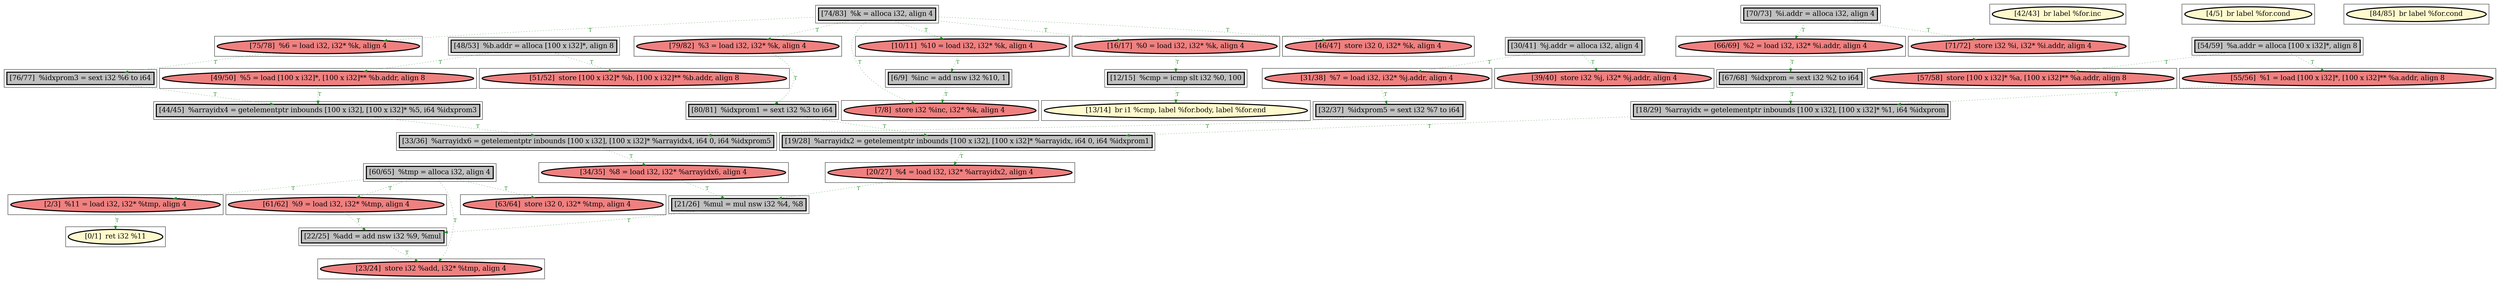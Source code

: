 
digraph G {



node208->node214 [style=dotted,color=forestgreen,label="T",fontcolor=forestgreen ]
node198->node203 [style=dotted,color=forestgreen,label="T",fontcolor=forestgreen ]
node229->node215 [style=dotted,color=forestgreen,label="T",fontcolor=forestgreen ]
node228->node223 [style=dotted,color=forestgreen,label="T",fontcolor=forestgreen ]
node202->node219 [style=dotted,color=forestgreen,label="T",fontcolor=forestgreen ]
node198->node225 [style=dotted,color=forestgreen,label="T",fontcolor=forestgreen ]
node210->node202 [style=dotted,color=forestgreen,label="T",fontcolor=forestgreen ]
node217->node219 [style=dotted,color=forestgreen,label="T",fontcolor=forestgreen ]
node198->node191 [style=dotted,color=forestgreen,label="T",fontcolor=forestgreen ]
node220->node222 [style=dotted,color=forestgreen,label="T",fontcolor=forestgreen ]
node206->node224 [style=dotted,color=forestgreen,label="T",fontcolor=forestgreen ]
node196->node194 [style=dotted,color=forestgreen,label="T",fontcolor=forestgreen ]
node193->node200 [style=dotted,color=forestgreen,label="T",fontcolor=forestgreen ]
node223->node201 [style=dotted,color=forestgreen,label="T",fontcolor=forestgreen ]
node205->node195 [style=dotted,color=forestgreen,label="T",fontcolor=forestgreen ]
node190->node199 [style=dotted,color=forestgreen,label="T",fontcolor=forestgreen ]
node188->node187 [style=dotted,color=forestgreen,label="T",fontcolor=forestgreen ]
node211->node217 [style=dotted,color=forestgreen,label="T",fontcolor=forestgreen ]
node198->node199 [style=dotted,color=forestgreen,label="T",fontcolor=forestgreen ]
node192->node224 [style=dotted,color=forestgreen,label="T",fontcolor=forestgreen ]
node224->node214 [style=dotted,color=forestgreen,label="T",fontcolor=forestgreen ]
node198->node210 [style=dotted,color=forestgreen,label="T",fontcolor=forestgreen ]
node191->node190 [style=dotted,color=forestgreen,label="T",fontcolor=forestgreen ]
node219->node228 [style=dotted,color=forestgreen,label="T",fontcolor=forestgreen ]
node193->node188 [style=dotted,color=forestgreen,label="T",fontcolor=forestgreen ]
node211->node213 [style=dotted,color=forestgreen,label="T",fontcolor=forestgreen ]
node220->node221 [style=dotted,color=forestgreen,label="T",fontcolor=forestgreen ]
node201->node229 [style=dotted,color=forestgreen,label="T",fontcolor=forestgreen ]
node193->node216 [style=dotted,color=forestgreen,label="T",fontcolor=forestgreen ]
node226->node209 [style=dotted,color=forestgreen,label="T",fontcolor=forestgreen ]
node204->node228 [style=dotted,color=forestgreen,label="T",fontcolor=forestgreen ]
node196->node197 [style=dotted,color=forestgreen,label="T",fontcolor=forestgreen ]
node222->node204 [style=dotted,color=forestgreen,label="T",fontcolor=forestgreen ]
node203->node208 [style=dotted,color=forestgreen,label="T",fontcolor=forestgreen ]
node205->node192 [style=dotted,color=forestgreen,label="T",fontcolor=forestgreen ]
node216->node229 [style=dotted,color=forestgreen,label="T",fontcolor=forestgreen ]
node198->node212 [style=dotted,color=forestgreen,label="T",fontcolor=forestgreen ]
node214->node227 [style=dotted,color=forestgreen,label="T",fontcolor=forestgreen ]
node193->node215 [style=dotted,color=forestgreen,label="T",fontcolor=forestgreen ]
node227->node201 [style=dotted,color=forestgreen,label="T",fontcolor=forestgreen ]
node194->node206 [style=dotted,color=forestgreen,label="T",fontcolor=forestgreen ]
node225->node226 [style=dotted,color=forestgreen,label="T",fontcolor=forestgreen ]


subgraph cluster41 {


node228 [penwidth=3.0,fontsize=20,fillcolor=grey,label="[33/36]  %arrayidx6 = getelementptr inbounds [100 x i32], [100 x i32]* %arrayidx4, i64 0, i64 %idxprom5",shape=rectangle,style=filled ]



}

subgraph cluster39 {


node226 [penwidth=3.0,fontsize=20,fillcolor=grey,label="[12/15]  %cmp = icmp slt i32 %0, 100",shape=rectangle,style=filled ]



}

subgraph cluster38 {


node225 [penwidth=3.0,fontsize=20,fillcolor=lightcoral,label="[16/17]  %0 = load i32, i32* %k, align 4",shape=ellipse,style=filled ]



}

subgraph cluster37 {


node224 [penwidth=3.0,fontsize=20,fillcolor=grey,label="[18/29]  %arrayidx = getelementptr inbounds [100 x i32], [100 x i32]* %1, i64 %idxprom",shape=rectangle,style=filled ]



}

subgraph cluster36 {


node223 [penwidth=3.0,fontsize=20,fillcolor=lightcoral,label="[34/35]  %8 = load i32, i32* %arrayidx6, align 4",shape=ellipse,style=filled ]



}

subgraph cluster15 {


node202 [penwidth=3.0,fontsize=20,fillcolor=grey,label="[76/77]  %idxprom3 = sext i32 %6 to i64",shape=rectangle,style=filled ]



}

subgraph cluster40 {


node227 [penwidth=3.0,fontsize=20,fillcolor=lightcoral,label="[20/27]  %4 = load i32, i32* %arrayidx2, align 4",shape=ellipse,style=filled ]



}

subgraph cluster35 {


node222 [penwidth=3.0,fontsize=20,fillcolor=lightcoral,label="[31/38]  %7 = load i32, i32* %j.addr, align 4",shape=ellipse,style=filled ]



}

subgraph cluster42 {


node229 [penwidth=3.0,fontsize=20,fillcolor=grey,label="[22/25]  %add = add nsw i32 %9, %mul",shape=rectangle,style=filled ]



}

subgraph cluster11 {


node198 [penwidth=3.0,fontsize=20,fillcolor=grey,label="[74/83]  %k = alloca i32, align 4",shape=rectangle,style=filled ]



}

subgraph cluster19 {


node206 [penwidth=3.0,fontsize=20,fillcolor=grey,label="[67/68]  %idxprom = sext i32 %2 to i64",shape=rectangle,style=filled ]



}

subgraph cluster9 {


node196 [penwidth=3.0,fontsize=20,fillcolor=grey,label="[70/73]  %i.addr = alloca i32, align 4",shape=rectangle,style=filled ]



}

subgraph cluster8 {


node195 [penwidth=3.0,fontsize=20,fillcolor=lightcoral,label="[57/58]  store [100 x i32]* %a, [100 x i32]** %a.addr, align 8",shape=ellipse,style=filled ]



}

subgraph cluster10 {


node197 [penwidth=3.0,fontsize=20,fillcolor=lightcoral,label="[71/72]  store i32 %i, i32* %i.addr, align 4",shape=ellipse,style=filled ]



}

subgraph cluster23 {


node210 [penwidth=3.0,fontsize=20,fillcolor=lightcoral,label="[75/78]  %6 = load i32, i32* %k, align 4",shape=ellipse,style=filled ]



}

subgraph cluster7 {


node194 [penwidth=3.0,fontsize=20,fillcolor=lightcoral,label="[66/69]  %2 = load i32, i32* %i.addr, align 4",shape=ellipse,style=filled ]



}

subgraph cluster14 {


node201 [penwidth=3.0,fontsize=20,fillcolor=grey,label="[21/26]  %mul = mul nsw i32 %4, %8",shape=rectangle,style=filled ]



}

subgraph cluster6 {


node193 [penwidth=3.0,fontsize=20,fillcolor=grey,label="[60/65]  %tmp = alloca i32, align 4",shape=rectangle,style=filled ]



}

subgraph cluster30 {


node217 [penwidth=3.0,fontsize=20,fillcolor=lightcoral,label="[49/50]  %5 = load [100 x i32]*, [100 x i32]** %b.addr, align 8",shape=ellipse,style=filled ]



}

subgraph cluster31 {


node218 [penwidth=3.0,fontsize=20,fillcolor=lemonchiffon,label="[42/43]  br label %for.inc",shape=ellipse,style=filled ]



}

subgraph cluster0 {


node187 [penwidth=3.0,fontsize=20,fillcolor=lemonchiffon,label="[0/1]  ret i32 %11",shape=ellipse,style=filled ]



}

subgraph cluster13 {


node200 [penwidth=3.0,fontsize=20,fillcolor=lightcoral,label="[63/64]  store i32 0, i32* %tmp, align 4",shape=ellipse,style=filled ]



}

subgraph cluster5 {


node192 [penwidth=3.0,fontsize=20,fillcolor=lightcoral,label="[55/56]  %1 = load [100 x i32]*, [100 x i32]** %a.addr, align 8",shape=ellipse,style=filled ]



}

subgraph cluster1 {


node188 [penwidth=3.0,fontsize=20,fillcolor=lightcoral,label="[2/3]  %11 = load i32, i32* %tmp, align 4",shape=ellipse,style=filled ]



}

subgraph cluster32 {


node219 [penwidth=3.0,fontsize=20,fillcolor=grey,label="[44/45]  %arrayidx4 = getelementptr inbounds [100 x i32], [100 x i32]* %5, i64 %idxprom3",shape=rectangle,style=filled ]



}

subgraph cluster3 {


node190 [penwidth=3.0,fontsize=20,fillcolor=grey,label="[6/9]  %inc = add nsw i32 %10, 1",shape=rectangle,style=filled ]



}

subgraph cluster4 {


node191 [penwidth=3.0,fontsize=20,fillcolor=lightcoral,label="[10/11]  %10 = load i32, i32* %k, align 4",shape=ellipse,style=filled ]



}

subgraph cluster17 {


node204 [penwidth=3.0,fontsize=20,fillcolor=grey,label="[32/37]  %idxprom5 = sext i32 %7 to i64",shape=rectangle,style=filled ]



}

subgraph cluster16 {


node203 [penwidth=3.0,fontsize=20,fillcolor=lightcoral,label="[79/82]  %3 = load i32, i32* %k, align 4",shape=ellipse,style=filled ]



}

subgraph cluster2 {


node189 [penwidth=3.0,fontsize=20,fillcolor=lemonchiffon,label="[4/5]  br label %for.cond",shape=ellipse,style=filled ]



}

subgraph cluster34 {


node221 [penwidth=3.0,fontsize=20,fillcolor=lightcoral,label="[39/40]  store i32 %j, i32* %j.addr, align 4",shape=ellipse,style=filled ]



}

subgraph cluster22 {


node209 [penwidth=3.0,fontsize=20,fillcolor=lemonchiffon,label="[13/14]  br i1 %cmp, label %for.body, label %for.end",shape=ellipse,style=filled ]



}

subgraph cluster25 {


node212 [penwidth=3.0,fontsize=20,fillcolor=lightcoral,label="[46/47]  store i32 0, i32* %k, align 4",shape=ellipse,style=filled ]



}

subgraph cluster18 {


node205 [penwidth=3.0,fontsize=20,fillcolor=grey,label="[54/59]  %a.addr = alloca [100 x i32]*, align 8",shape=rectangle,style=filled ]



}

subgraph cluster29 {


node216 [penwidth=3.0,fontsize=20,fillcolor=lightcoral,label="[61/62]  %9 = load i32, i32* %tmp, align 4",shape=ellipse,style=filled ]



}

subgraph cluster20 {


node207 [penwidth=3.0,fontsize=20,fillcolor=lemonchiffon,label="[84/85]  br label %for.cond",shape=ellipse,style=filled ]



}

subgraph cluster26 {


node213 [penwidth=3.0,fontsize=20,fillcolor=lightcoral,label="[51/52]  store [100 x i32]* %b, [100 x i32]** %b.addr, align 8",shape=ellipse,style=filled ]



}

subgraph cluster24 {


node211 [penwidth=3.0,fontsize=20,fillcolor=grey,label="[48/53]  %b.addr = alloca [100 x i32]*, align 8",shape=rectangle,style=filled ]



}

subgraph cluster28 {


node215 [penwidth=3.0,fontsize=20,fillcolor=lightcoral,label="[23/24]  store i32 %add, i32* %tmp, align 4",shape=ellipse,style=filled ]



}

subgraph cluster27 {


node214 [penwidth=3.0,fontsize=20,fillcolor=grey,label="[19/28]  %arrayidx2 = getelementptr inbounds [100 x i32], [100 x i32]* %arrayidx, i64 0, i64 %idxprom1",shape=rectangle,style=filled ]



}

subgraph cluster21 {


node208 [penwidth=3.0,fontsize=20,fillcolor=grey,label="[80/81]  %idxprom1 = sext i32 %3 to i64",shape=rectangle,style=filled ]



}

subgraph cluster12 {


node199 [penwidth=3.0,fontsize=20,fillcolor=lightcoral,label="[7/8]  store i32 %inc, i32* %k, align 4",shape=ellipse,style=filled ]



}

subgraph cluster33 {


node220 [penwidth=3.0,fontsize=20,fillcolor=grey,label="[30/41]  %j.addr = alloca i32, align 4",shape=rectangle,style=filled ]



}

}
